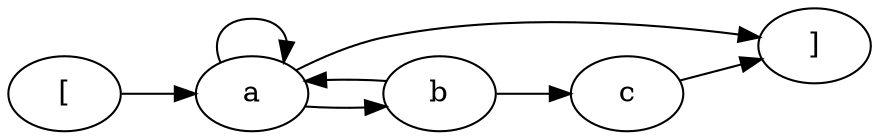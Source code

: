 digraph G {
rankdir = LR
label = "";
esg0_vertex0 -> esg0_vertex1;
esg0_vertex3 -> esg0_vertex4;
esg0_vertex1 -> esg0_vertex4;
esg0_vertex1 -> esg0_vertex1;
esg0_vertex1 -> esg0_vertex2;
esg0_vertex2 -> esg0_vertex3;
esg0_vertex2 -> esg0_vertex1;
esg0_vertex0 [label = "["]
esg0_vertex1 [label = "a"]
esg0_vertex3 [label = "c"]
esg0_vertex4 [label = "]"]
esg0_vertex2 [label = "b"]
}

